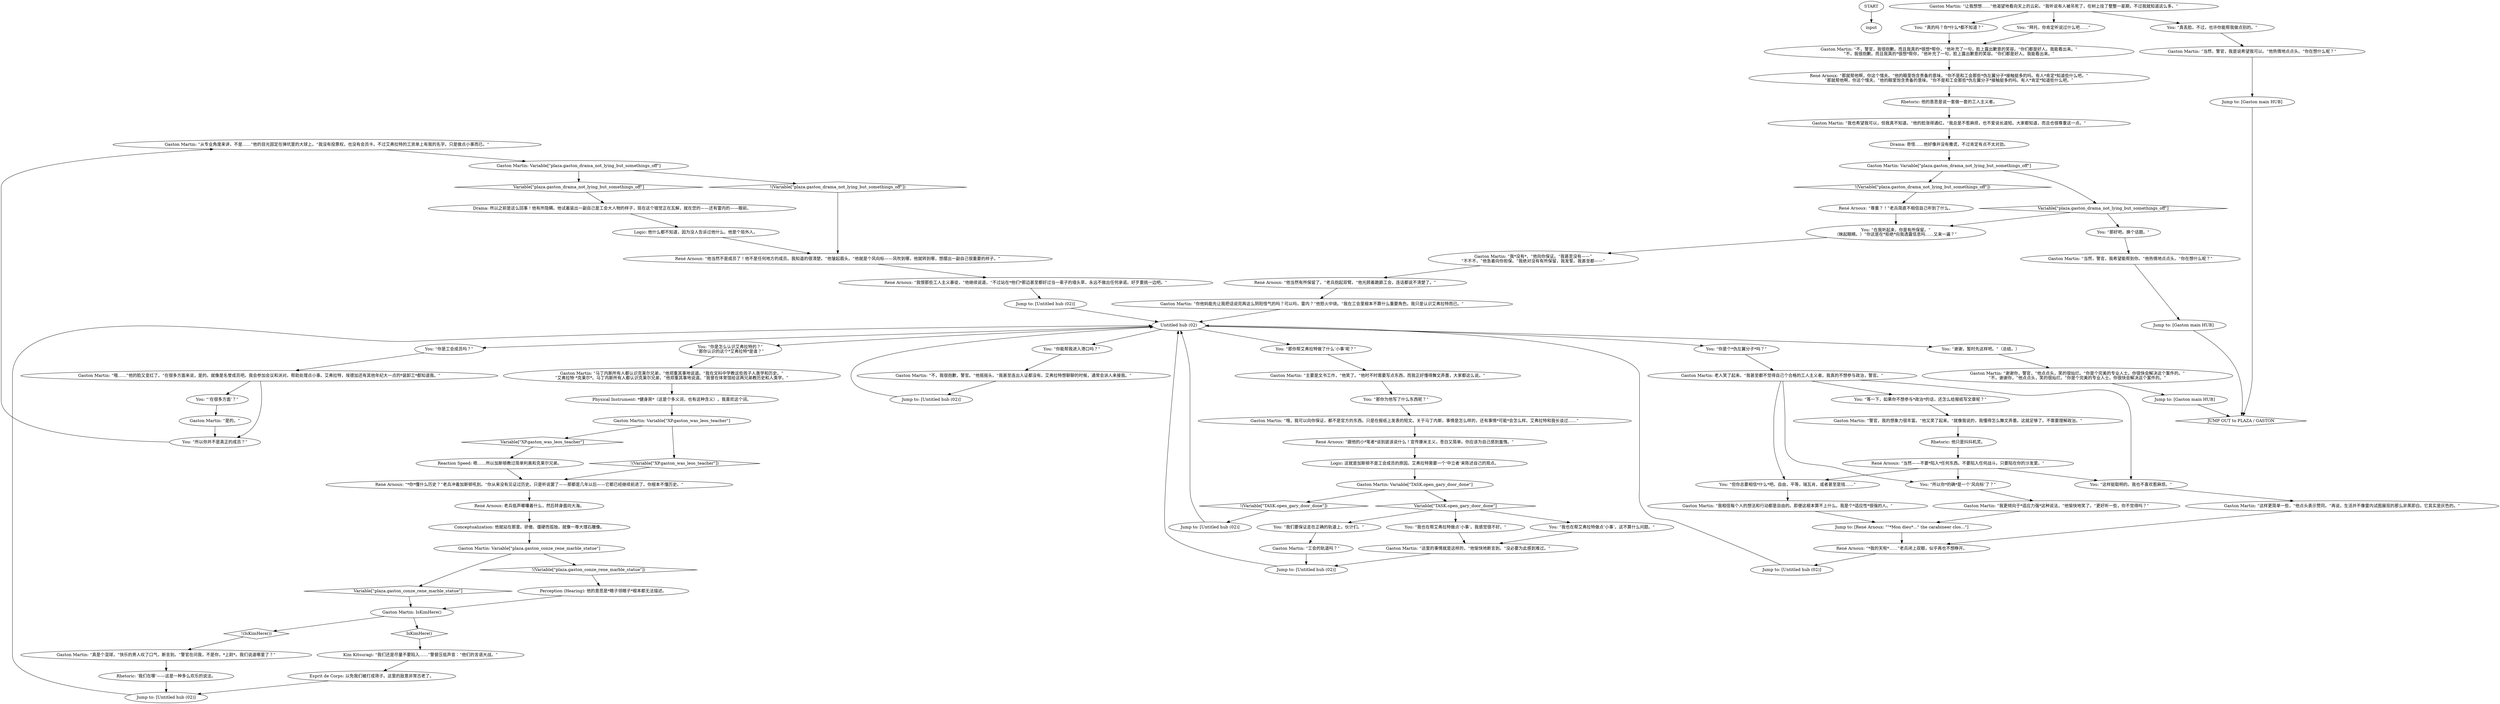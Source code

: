 # PLAZA / GASTON CASE
# The Case
# ==================================================
digraph G {
	  0 [label="START"];
	  1 [label="input"];
	  2 [label="Gaston Martin: “从专业角度来讲，不是……”他的目光固定在弹坑里的大球上。“我没有投票权，也没有会员卡。不过艾弗拉特的工资单上有我的名字。只是做点小事而已。”"];
	  3 [label="Drama: 所以之前是这么回事！他有所隐瞒。他试着装出一副自己是工会大人物的样子，现在这个错觉正在瓦解，就在您的——还有雷内的——眼前。"];
	  4 [label="You: “真丢脸。不过，也许你能帮我做点别的。”"];
	  5 [label="Jump to: [Gaston main HUB]"];
	  6 [label="You: “所以你并不是真正的成员？”"];
	  7 [label="Rhetoric: 他的意思是说一套做一套的工人主义者。"];
	  8 [label="Gaston Martin: “马丁内斯所有人都认识克莱尔兄弟，”他郑重其事地说道。“我在文科中学教这些孩子人类学和历史。”\n“艾弗拉特·*克莱尔*。马丁内斯所有人都认识克莱尔兄弟，”他郑重其事地说道。“我曾在体育馆给这两兄弟教历史和人类学。”"];
	  9 [label="Jump to: [Untitled hub (02)]"];
	  10 [label="You: “你是个*伪左翼分子*吗？”"];
	  11 [label="Conceptualization: 他就站在那里。骄傲、僵硬而孤独，就像一尊大理石雕像。"];
	  12 [label="Gaston Martin: “当然，警官，我希望能帮到你。”他热情地点点头。“你在想什么呢？”"];
	  13 [label="Gaston Martin: “当然，警官，我是说希望我可以。”他热情地点点头。“你在想什么呢？”"];
	  14 [label="You: “拜托，你肯定听说过什么吧……”"];
	  15 [label="Drama: 奇怪……他好像并没有撒谎，不过肯定有点不太对劲。"];
	  16 [label="You: “那你帮艾弗拉特做了什么‘小事’呢？”"];
	  17 [label="Gaston Martin: Variable[\"TASK.open_gary_door_done\"]"];
	  18 [label="Variable[\"TASK.open_gary_door_done\"]", shape=diamond];
	  19 [label="!(Variable[\"TASK.open_gary_door_done\"])", shape=diamond];
	  20 [label="You: “我也在帮艾弗拉特做点‘小事’。我感觉很不好。”"];
	  21 [label="René Arnoux: “那就帮他啊，你这个懦夫。”他的眼里饱含责备的意味。“你不是和工会那些*伪左翼分子*接触挺多的吗。有人*肯定*知道些什么吧。”\n“那就帮他啊，你这个懦夫。”他的眼里饱含责备的意味。“你不是和工会那些*伪左翼分子*接触挺多的吗。有人*肯定*知道些什么吧。”"];
	  22 [label="Rhetoric: 他只是抖抖机灵。"];
	  23 [label="You: “你是怎么认识艾弗拉特的？”\n“那你认识的这个*艾弗拉特*是谁？”"];
	  24 [label="Gaston Martin: Variable[\"XP.gaston_was_leos_teacher\"]"];
	  25 [label="Variable[\"XP.gaston_was_leos_teacher\"]", shape=diamond];
	  26 [label="!(Variable[\"XP.gaston_was_leos_teacher\"])", shape=diamond];
	  27 [label="Gaston Martin: “哦……”他的脸又变红了。“在很多方面来说，是的。就像是名誉成员吧。我会参加会议和派对。帮助处理点小事。艾弗拉特，埃德加还有其他年纪大一点的*装卸工*都知道我。”"];
	  28 [label="Jump to: [Untitled hub (02)]"];
	  29 [label="You: “你能帮我进入港口吗？”"];
	  30 [label="You: “我也在帮艾弗拉特做点‘小事’。这不算什么问题。”"];
	  31 [label="You: “等一下，如果你不想参与*政治*的话，还怎么给报纸写文章呢？”"];
	  32 [label="Gaston Martin: “是的。”"];
	  33 [label="You: “谢谢，暂时先这样吧。”（总结。）"];
	  34 [label="Gaston Martin: IsKimHere()"];
	  35 [label="IsKimHere()", shape=diamond];
	  36 [label="!(IsKimHere())", shape=diamond];
	  37 [label="Jump to: [René Arnoux: \"\"*Mon dieu*...\" the carabineer clos...\"]"];
	  38 [label="René Arnoux: 老兵低声嘟囔着什么，然后转身面向大海。"];
	  39 [label="Gaston Martin: 老人笑了起来。“我甚至都不觉得自己个合格的工人主义者。我真的不想参与政治，警官。”"];
	  40 [label="Jump to: [Gaston main HUB]"];
	  41 [label="Esprit de Corps: 以免我们被打成筛子。这里的敌意非常古老了。"];
	  42 [label="Logic: 这就是加斯顿不是工会成员的原因。艾弗拉特需要一个‘中立者’来陈述自己的观点。"];
	  43 [label="Jump to: [Untitled hub (02)]"];
	  44 [label="Gaston Martin: “我也希望我可以，但我真不知道。”他的脸涨得通红。“我总是不惹麻烦，也不爱说长道短。大家都知道，而且也很尊重这一点。”"];
	  45 [label="René Arnoux: “他当然不是成员了！他不是任何地方的成员。我知道的很清楚。”他皱起眉头。“他就是个风向标——风吹到哪，他就转到哪，想摆出一副自己很重要的样子。”"];
	  46 [label="Logic: 他什么都不知道，因为没人告诉过他什么。他是个局外人。"];
	  47 [label="René Arnoux: “跟他的小*笔者*谈到底该说什么！宣传康米主义，苍白又简单。你应该为自己感到羞愧。”"];
	  48 [label="You: “这样挺聪明的。我也不喜欢惹麻烦。”"];
	  49 [label="Gaston Martin: “这样更简单一些，”他点头表示赞同。“再说，生活并不像雷内试图展现的那么非黑即白。它其实是灰色的。”"];
	  50 [label="René Arnoux: “*我的天啦*……”老兵闭上双眼，似乎再也不想睁开。"];
	  51 [label="Rhetoric: ‘我们在哪’——这是一种多么欢乐的说法。"];
	  52 [label="Gaston Martin: Variable[\"plaza.gaston_conze_rene_marble_statue\"]"];
	  53 [label="Variable[\"plaza.gaston_conze_rene_marble_statue\"]", shape=diamond];
	  54 [label="!(Variable[\"plaza.gaston_conze_rene_marble_statue\"])", shape=diamond];
	  55 [label="René Arnoux: “*你*懂什么历史？”老兵冲着加斯顿吼到。“你从来没有见证过历史。只是听说罢了——那都是几年以后——它都已经继续前进了。你根本不懂历史。”"];
	  56 [label="Kim Kitsuragi: “我们还是尽量不要陷入……”警督压低声音：“他们的言语大战。”"];
	  57 [label="Gaston Martin: “警官，我的想象力很丰富。”他又笑了起来。“就像我说的，我懂得怎么舞文弄墨。这就足够了。不需要理解政治。”"];
	  58 [label="Perception (Hearing): 他的意思是*瞎子领瞎子*根本都无法描述。"];
	  59 [label="Gaston Martin: “真是个混球，”快乐的男人叹了口气，断言到。“警官在问我，不是你，*上尉*。我们说道哪里了？”"];
	  60 [label="Gaston Martin: “哦，我可以向你保证，都不是官方的东西。只是在报纸上发表的短文。关于马丁内斯，事情是怎么样的，还有事情*可能*会怎么样。艾弗拉特和我长谈过……”"];
	  61 [label="You: “但你总要相信*什么*吧。自由，平等，瑞瓦肖，或者甚至是钱……”"];
	  62 [label="Gaston Martin: “主要是文书工作，”他笑了。“他时不时需要写点东西，而我正好懂得舞文弄墨，大家都这么说。”"];
	  63 [label="Jump to: [Untitled hub (02)]"];
	  64 [label="René Arnoux: “他当然有所保留了。”老兵抱起双臂。“他光顾着跪舔工会，连话都说不清楚了。”"];
	  66 [label="You: “那好吧。换个话题。”"];
	  67 [label="René Arnoux: “当然——不要*陷入*任何东西。不要陷入任何战斗。只要陷在你的沙发里。”"];
	  68 [label="Physical Instrument: *健身房*（这是个多义词，也有这种含义）。我喜欢这个词。"];
	  69 [label="Jump to: [Untitled hub (02)]"];
	  70 [label="Reaction Speed: 嗯……所以加斯顿教过简单利奥和克莱尔兄弟。"];
	  71 [label="You: “我们要保证走在正确的轨道上，伙计们。”"];
	  72 [label="Gaston Martin: “工会的轨道吗？”"];
	  73 [label="You: “真的吗？你*什么*都不知道？”"];
	  74 [label="You: “‘在很多方面’？”"];
	  75 [label="Jump to: [Gaston main HUB]"];
	  76 [label="Gaston Martin: “不，警官，我很抱歉。而且我真的*很想*帮你，”他补充了一句，脸上露出歉意的笑容。“你们都是好人。我能看出来。”\n“不，我很抱歉。而且我真的*很想*帮你，”他补充了一句，脸上露出歉意的笑容。“你们都是好人。我能看出来。”"];
	  77 [label="You: “你是工会成员吗？”"];
	  78 [label="You: “那你为他写了什么东西呢？”"];
	  79 [label="Gaston Martin: “我相信每个人的想法和行动都是自由的。即便这根本算不上什么。我是个*适应性*很强的人。”"];
	  80 [label="Gaston Martin: “我*没有*，”他向你保证。“我甚至没有——”\n“不不不，”他急着向你担保。“我绝对没有有所保留，我发誓。我甚至都——”"];
	  81 [label="Gaston Martin: “谢谢你，警官，”他点点头，笑的很灿烂。“你是个完美的专业人士。你很快会解决这个案件的。”\n“不，谢谢你，”他点点头，笑的很灿烂。“你是个完美的专业人士。你很快会解决这个案件的。”"];
	  82 [label="Jump to: [Untitled hub (02)]"];
	  83 [label="Untitled hub (02)"];
	  84 [label="Gaston Martin: Variable[\"plaza.gaston_drama_not_lying_but_somethings_off\"]"];
	  85 [label="Variable[\"plaza.gaston_drama_not_lying_but_somethings_off\"]", shape=diamond];
	  86 [label="!(Variable[\"plaza.gaston_drama_not_lying_but_somethings_off\"])", shape=diamond];
	  87 [label="You: “所以你*的确*是一个‘风向标’了？”"];
	  88 [label="You: “在我听起来，你是有所保留。”\n（眯起眼睛。）“你这是在*拒绝*向我透露信息吗……又来一遍？”"];
	  89 [label="Gaston Martin: “你他妈能先让我把话说完再这么阴阳怪气的吗？可以吗，雷内？”他怒火中烧。“我在工会里根本不算什么重要角色。我只是认识艾弗拉特而已。”"];
	  90 [label="Gaston Martin: Variable[\"plaza.gaston_drama_not_lying_but_somethings_off\"]"];
	  91 [label="Variable[\"plaza.gaston_drama_not_lying_but_somethings_off\"]", shape=diamond];
	  92 [label="!(Variable[\"plaza.gaston_drama_not_lying_but_somethings_off\"])", shape=diamond];
	  93 [label="René Arnoux: “尊重？！”老兵简直不相信自己听到了什么。"];
	  94 [label="René Arnoux: “我恨那些工人主义暴徒，”他继续说道，“不过站在*他们*那边甚至都好过当一辈子的墙头草，永远不做出任何承诺。好歹要挑一边吧。”"];
	  95 [label="Gaston Martin: “这里的事情就是这样的，”他愉快地断言到。“没必要为此感到难过。”"];
	  96 [label="Gaston Martin: “不，我很抱歉，警官。”他摇摇头。“我甚至连出入证都没有。艾弗拉特想聊聊的时候，通常会派人来接我。”"];
	  97 [label="Gaston Martin: “我更倾向于*适应力强*这种说法，”他愉快地笑了。“更好听一些，你不觉得吗？”"];
	  98 [label="Gaston Martin: “让我想想……”他渴望地看向天上的云彩。“我听说有人被吊死了，在树上挂了整整一星期，不过我就知道这么多。”"];
	  5870038 [label="JUMP OUT to PLAZA / GASTON", shape=diamond];
	  0 -> 1
	  2 -> 90
	  3 -> 46
	  4 -> 13
	  5 -> 5870038
	  6 -> 2
	  7 -> 44
	  8 -> 68
	  9 -> 83
	  10 -> 39
	  11 -> 52
	  12 -> 5
	  13 -> 40
	  14 -> 76
	  15 -> 84
	  16 -> 62
	  17 -> 18
	  17 -> 19
	  18 -> 20
	  18 -> 30
	  18 -> 71
	  19 -> 69
	  20 -> 95
	  21 -> 7
	  22 -> 67
	  23 -> 8
	  24 -> 25
	  24 -> 26
	  25 -> 70
	  26 -> 55
	  27 -> 74
	  27 -> 6
	  28 -> 83
	  29 -> 96
	  30 -> 95
	  31 -> 57
	  32 -> 6
	  33 -> 81
	  34 -> 35
	  34 -> 36
	  35 -> 56
	  36 -> 59
	  37 -> 50
	  38 -> 11
	  39 -> 48
	  39 -> 61
	  39 -> 87
	  39 -> 31
	  40 -> 5870038
	  41 -> 9
	  42 -> 17
	  43 -> 83
	  44 -> 15
	  45 -> 94
	  46 -> 45
	  47 -> 42
	  48 -> 49
	  49 -> 50
	  50 -> 63
	  51 -> 9
	  52 -> 53
	  52 -> 54
	  53 -> 34
	  54 -> 58
	  55 -> 38
	  56 -> 41
	  57 -> 22
	  58 -> 34
	  59 -> 51
	  60 -> 47
	  61 -> 79
	  62 -> 78
	  63 -> 83
	  64 -> 89
	  66 -> 12
	  67 -> 48
	  67 -> 61
	  67 -> 87
	  68 -> 24
	  69 -> 83
	  70 -> 55
	  71 -> 72
	  72 -> 43
	  73 -> 76
	  74 -> 32
	  75 -> 5870038
	  76 -> 21
	  77 -> 27
	  78 -> 60
	  79 -> 37
	  80 -> 64
	  81 -> 75
	  82 -> 83
	  83 -> 33
	  83 -> 10
	  83 -> 77
	  83 -> 16
	  83 -> 23
	  83 -> 29
	  84 -> 85
	  84 -> 86
	  85 -> 88
	  85 -> 66
	  86 -> 93
	  87 -> 97
	  88 -> 80
	  89 -> 83
	  90 -> 91
	  90 -> 92
	  91 -> 3
	  92 -> 45
	  93 -> 88
	  94 -> 28
	  95 -> 43
	  96 -> 82
	  97 -> 37
	  98 -> 73
	  98 -> 4
	  98 -> 14
}

